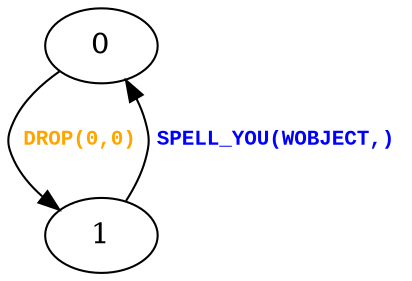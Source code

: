 digraph {
 node [shape=oval];
"0" -> "1"[fontcolor=orange, label=< <table border="0"><tr><td><font face="Courier New" point-size="10"><b>DROP(0,0)<br align="left"/></b></font></td></tr>
</table>>];
"1" -> "0"[fontcolor=blue, label=< <table border="0"><tr><td><font face="Courier New" point-size="10"><b>SPELL_YOU(WOBJECT,)<br align="left"/></b></font></td></tr>
</table>>];
}
